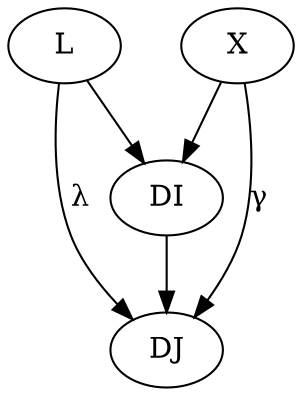 digraph {
  node[group=a];
  L -> DI;
  X -> DI;
  L -> DJ [label="λ"];
  X -> DJ [label="γ"];
  node[group=c];
  DI -> DJ;
}
